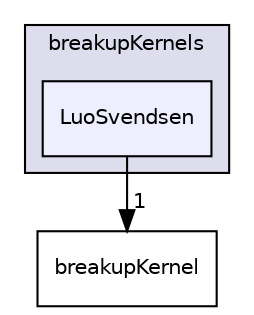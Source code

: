 digraph "/home/alberto/OpenFOAM-dev/albertop-dev/applications/development/OpenQBMM-dev/OpenQBMM-dev/src/quadratureMethods/populationBalanceModels/populationBalanceSubModels/breakupKernels/LuoSvendsen" {
  bgcolor=transparent;
  compound=true
  node [ fontsize="10", fontname="Helvetica"];
  edge [ labelfontsize="10", labelfontname="Helvetica"];
  subgraph clusterdir_051f4dbe3d70e8d291b1f8370211ab04 {
    graph [ bgcolor="#ddddee", pencolor="black", label="breakupKernels" fontname="Helvetica", fontsize="10", URL="dir_051f4dbe3d70e8d291b1f8370211ab04.html"]
  dir_cd7333ae82a4aa7a7fbbaa2f589bf949 [shape=box, label="LuoSvendsen", style="filled", fillcolor="#eeeeff", pencolor="black", URL="dir_cd7333ae82a4aa7a7fbbaa2f589bf949.html"];
  }
  dir_9d871acf8e57389ebd78c35b00fe7a3b [shape=box label="breakupKernel" URL="dir_9d871acf8e57389ebd78c35b00fe7a3b.html"];
  dir_cd7333ae82a4aa7a7fbbaa2f589bf949->dir_9d871acf8e57389ebd78c35b00fe7a3b [headlabel="1", labeldistance=1.5 headhref="dir_000024_000021.html"];
}
